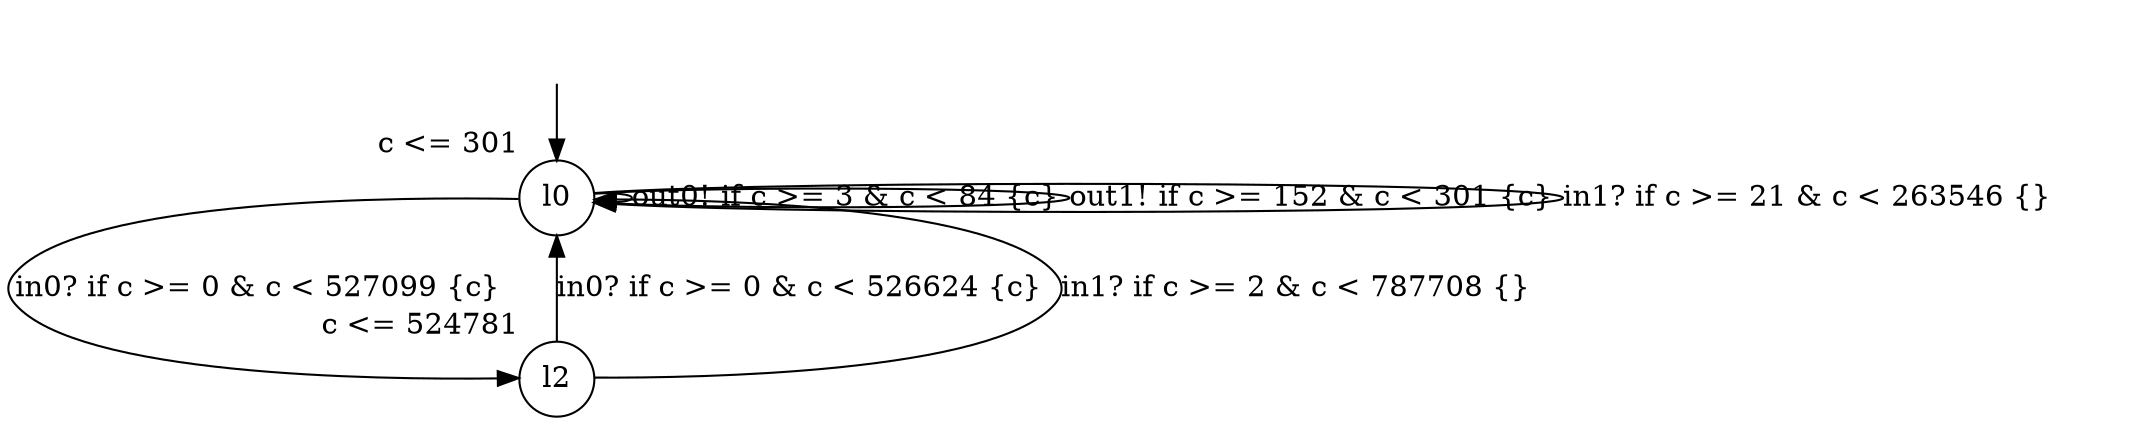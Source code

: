 digraph g {
__start0 [label="" shape="none"];
l0 [shape="circle" margin=0 label="l0", xlabel="c <= 301"];
l2 [shape="circle" margin=0 label="l2", xlabel="c <= 524781"];
l0 -> l0 [label="out0! if c >= 3 & c < 84 {c} "];
l0 -> l0 [label="out1! if c >= 152 & c < 301 {c} "];
l0 -> l2 [label="in0? if c >= 0 & c < 527099 {c} "];
l0 -> l0 [label="in1? if c >= 21 & c < 263546 {} "];
l2 -> l0 [label="in0? if c >= 0 & c < 526624 {c} "];
l2 -> l0 [label="in1? if c >= 2 & c < 787708 {} "];
__start0 -> l0;
}
